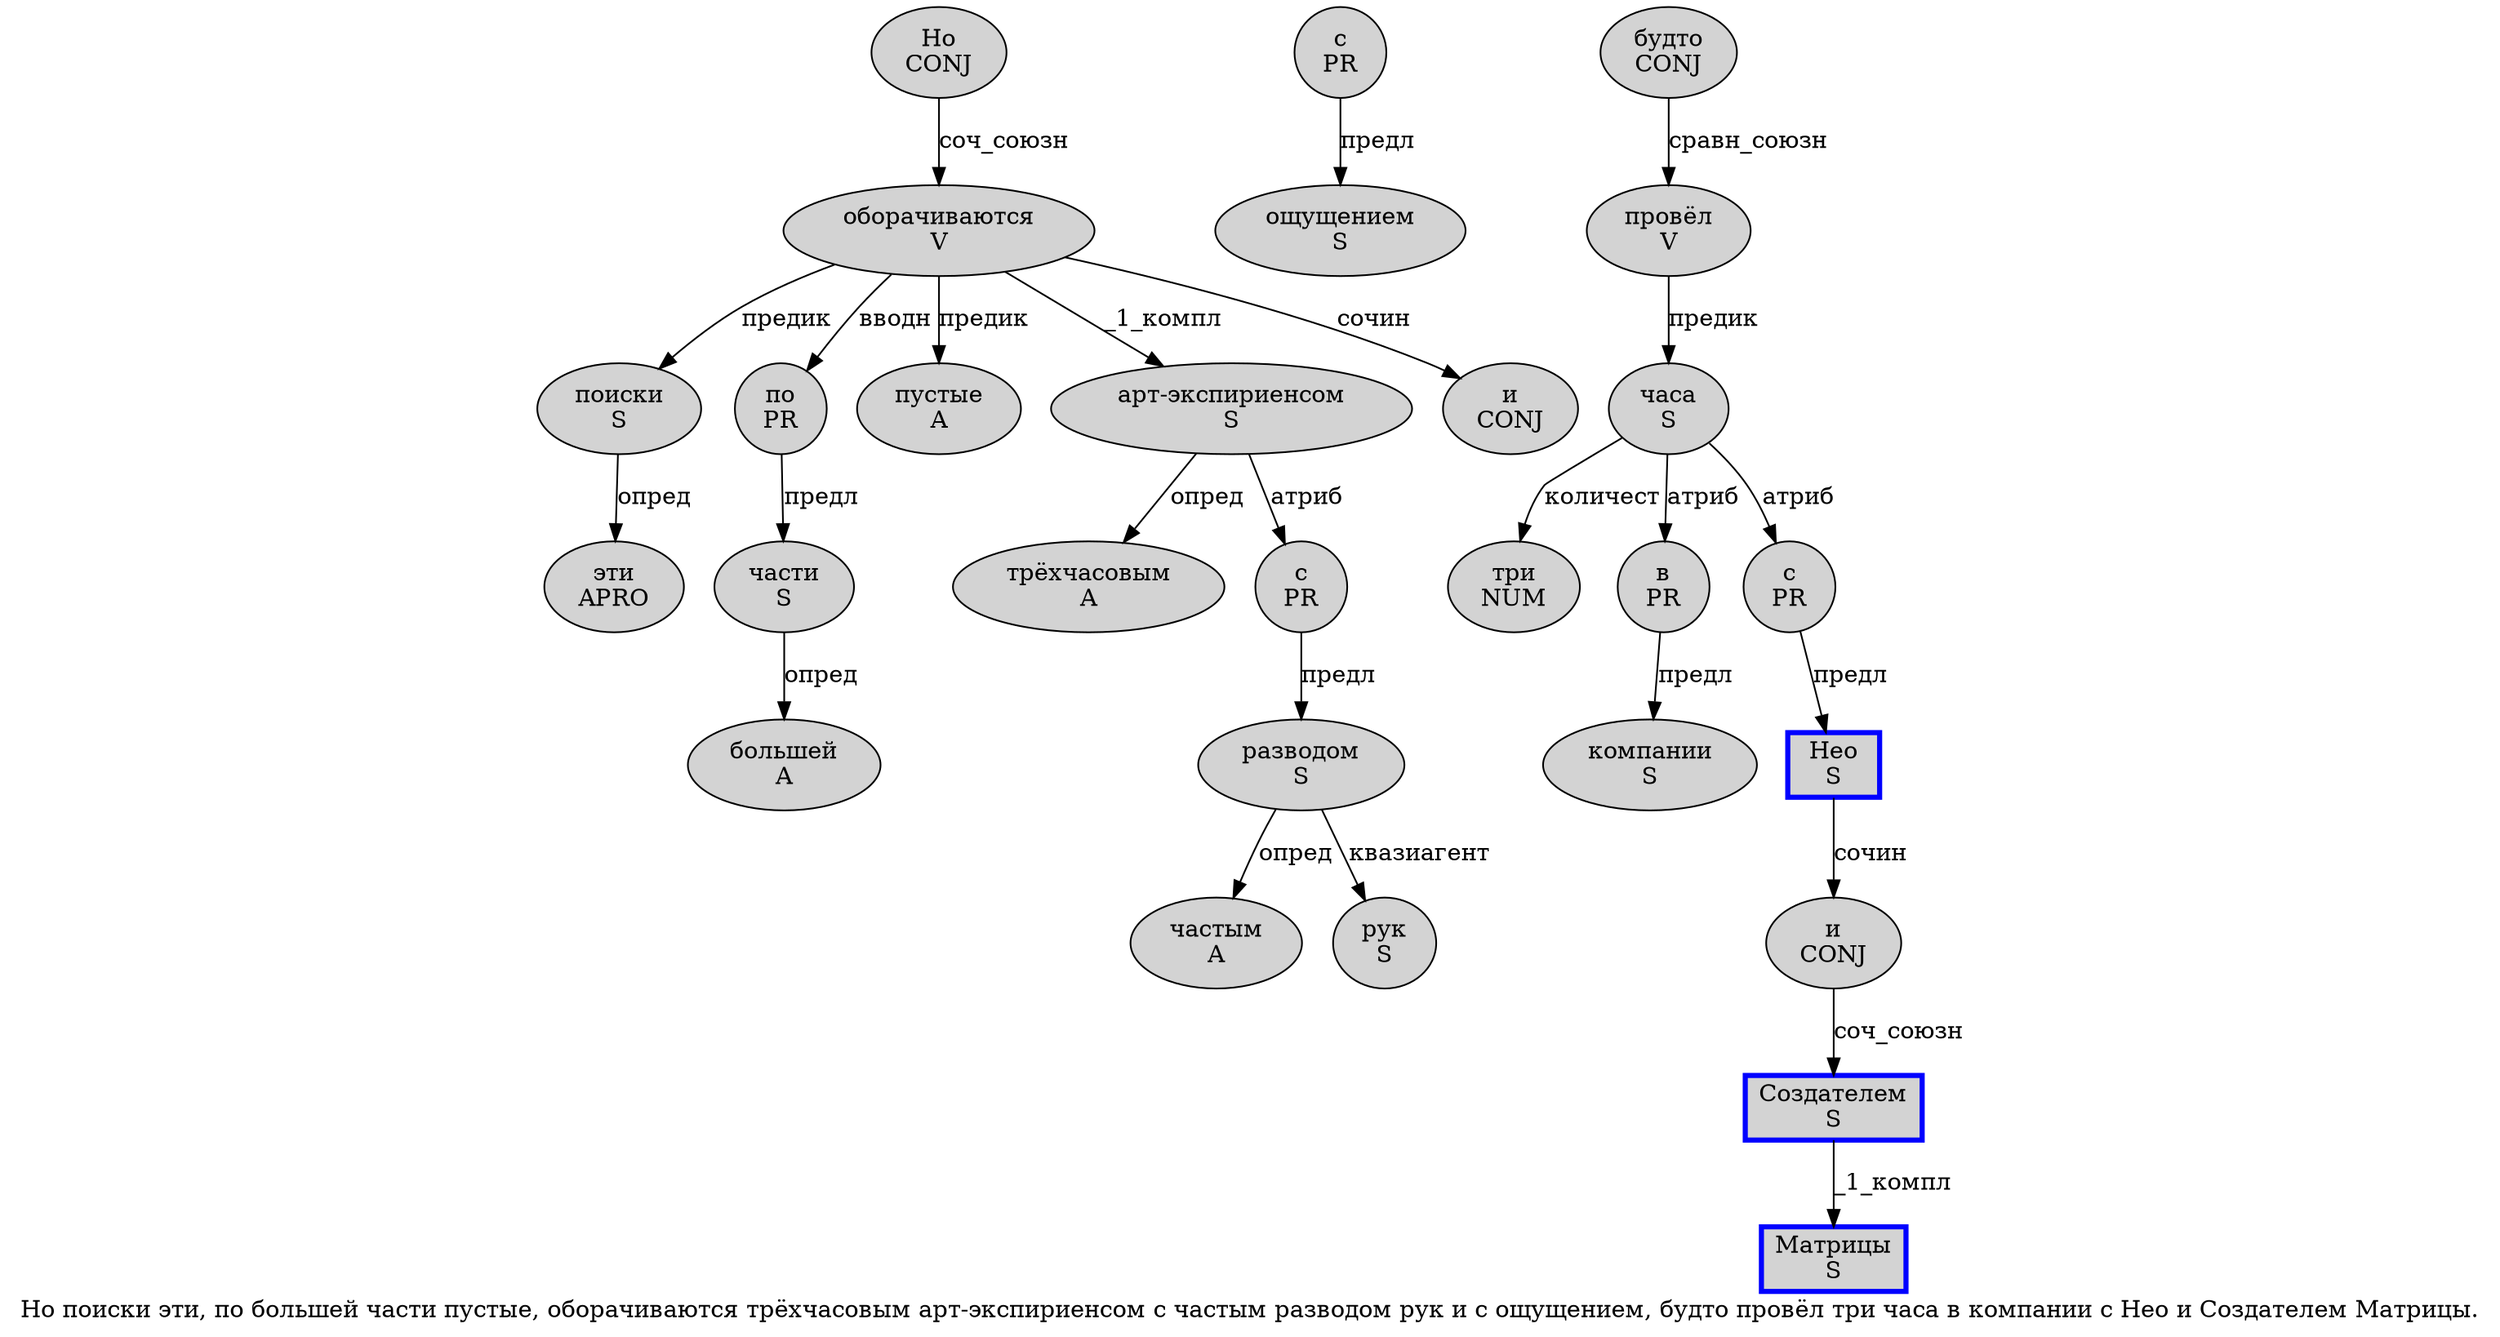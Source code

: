 digraph SENTENCE_2764 {
	graph [label="Но поиски эти, по большей части пустые, оборачиваются трёхчасовым арт-экспириенсом с частым разводом рук и с ощущением, будто провёл три часа в компании с Нео и Создателем Матрицы."]
	node [style=filled]
		0 [label="Но
CONJ" color="" fillcolor=lightgray penwidth=1 shape=ellipse]
		1 [label="поиски
S" color="" fillcolor=lightgray penwidth=1 shape=ellipse]
		2 [label="эти
APRO" color="" fillcolor=lightgray penwidth=1 shape=ellipse]
		4 [label="по
PR" color="" fillcolor=lightgray penwidth=1 shape=ellipse]
		5 [label="большей
A" color="" fillcolor=lightgray penwidth=1 shape=ellipse]
		6 [label="части
S" color="" fillcolor=lightgray penwidth=1 shape=ellipse]
		7 [label="пустые
A" color="" fillcolor=lightgray penwidth=1 shape=ellipse]
		9 [label="оборачиваются
V" color="" fillcolor=lightgray penwidth=1 shape=ellipse]
		10 [label="трёхчасовым
A" color="" fillcolor=lightgray penwidth=1 shape=ellipse]
		11 [label="арт-экспириенсом
S" color="" fillcolor=lightgray penwidth=1 shape=ellipse]
		12 [label="с
PR" color="" fillcolor=lightgray penwidth=1 shape=ellipse]
		13 [label="частым
A" color="" fillcolor=lightgray penwidth=1 shape=ellipse]
		14 [label="разводом
S" color="" fillcolor=lightgray penwidth=1 shape=ellipse]
		15 [label="рук
S" color="" fillcolor=lightgray penwidth=1 shape=ellipse]
		16 [label="и
CONJ" color="" fillcolor=lightgray penwidth=1 shape=ellipse]
		17 [label="с
PR" color="" fillcolor=lightgray penwidth=1 shape=ellipse]
		18 [label="ощущением
S" color="" fillcolor=lightgray penwidth=1 shape=ellipse]
		20 [label="будто
CONJ" color="" fillcolor=lightgray penwidth=1 shape=ellipse]
		21 [label="провёл
V" color="" fillcolor=lightgray penwidth=1 shape=ellipse]
		22 [label="три
NUM" color="" fillcolor=lightgray penwidth=1 shape=ellipse]
		23 [label="часа
S" color="" fillcolor=lightgray penwidth=1 shape=ellipse]
		24 [label="в
PR" color="" fillcolor=lightgray penwidth=1 shape=ellipse]
		25 [label="компании
S" color="" fillcolor=lightgray penwidth=1 shape=ellipse]
		26 [label="с
PR" color="" fillcolor=lightgray penwidth=1 shape=ellipse]
		27 [label="Нео
S" color=blue fillcolor=lightgray penwidth=3 shape=box]
		28 [label="и
CONJ" color="" fillcolor=lightgray penwidth=1 shape=ellipse]
		29 [label="Создателем
S" color=blue fillcolor=lightgray penwidth=3 shape=box]
		30 [label="Матрицы
S" color=blue fillcolor=lightgray penwidth=3 shape=box]
			4 -> 6 [label="предл"]
			27 -> 28 [label="сочин"]
			28 -> 29 [label="соч_союзн"]
			20 -> 21 [label="сравн_союзн"]
			29 -> 30 [label="_1_компл"]
			0 -> 9 [label="соч_союзн"]
			17 -> 18 [label="предл"]
			1 -> 2 [label="опред"]
			6 -> 5 [label="опред"]
			14 -> 13 [label="опред"]
			14 -> 15 [label="квазиагент"]
			11 -> 10 [label="опред"]
			11 -> 12 [label="атриб"]
			9 -> 1 [label="предик"]
			9 -> 4 [label="вводн"]
			9 -> 7 [label="предик"]
			9 -> 11 [label="_1_компл"]
			9 -> 16 [label="сочин"]
			24 -> 25 [label="предл"]
			23 -> 22 [label="количест"]
			23 -> 24 [label="атриб"]
			23 -> 26 [label="атриб"]
			26 -> 27 [label="предл"]
			21 -> 23 [label="предик"]
			12 -> 14 [label="предл"]
}